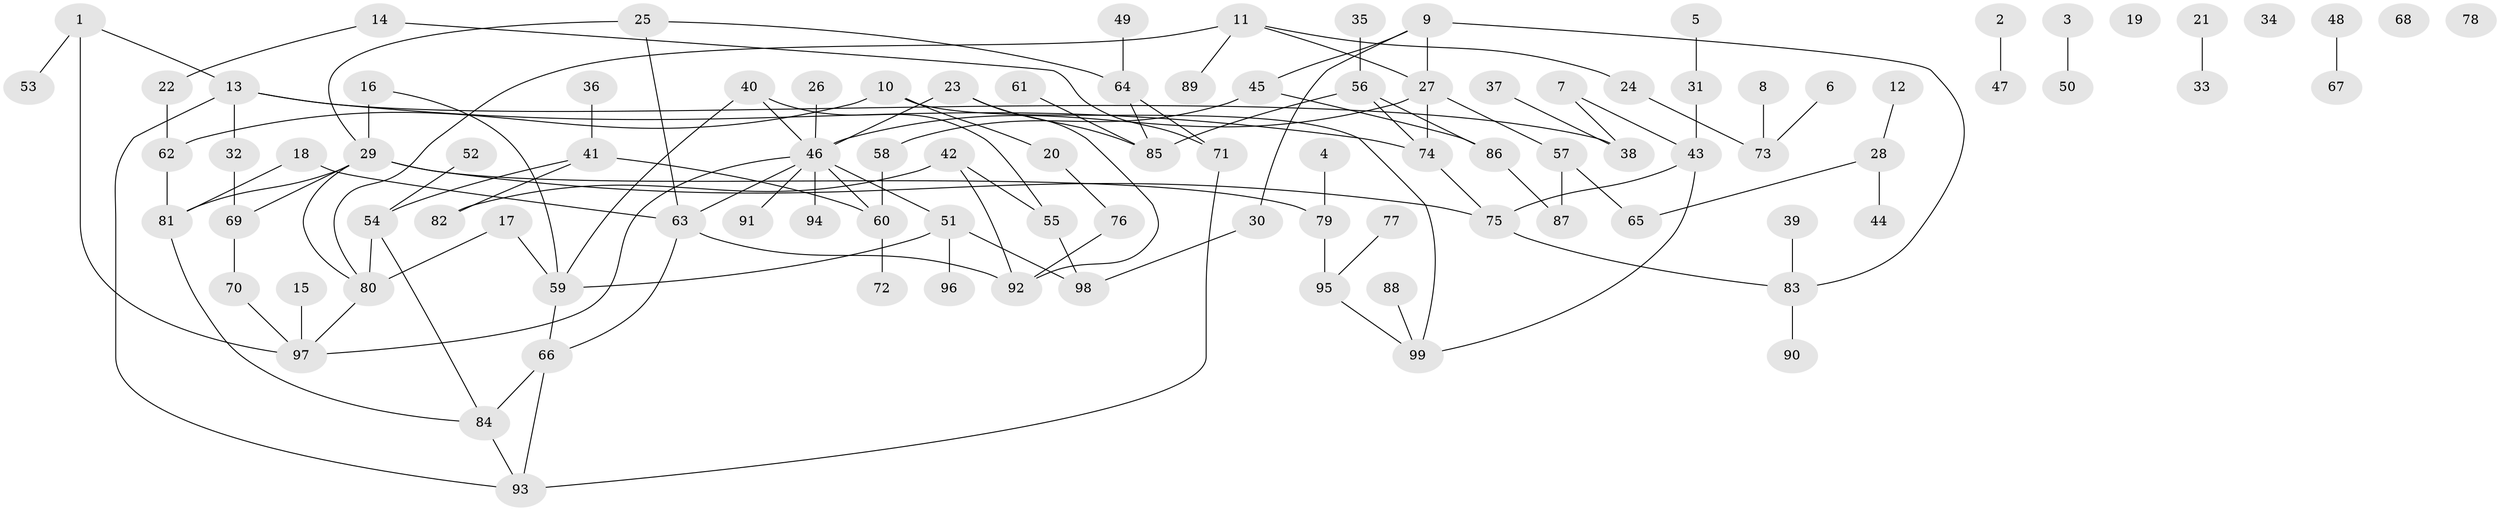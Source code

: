 // coarse degree distribution, {1: 0.15625, 4: 0.0625, 3: 0.34375, 5: 0.0625, 6: 0.21875, 9: 0.03125, 7: 0.03125, 2: 0.09375}
// Generated by graph-tools (version 1.1) at 2025/48/03/04/25 22:48:02]
// undirected, 99 vertices, 123 edges
graph export_dot {
  node [color=gray90,style=filled];
  1;
  2;
  3;
  4;
  5;
  6;
  7;
  8;
  9;
  10;
  11;
  12;
  13;
  14;
  15;
  16;
  17;
  18;
  19;
  20;
  21;
  22;
  23;
  24;
  25;
  26;
  27;
  28;
  29;
  30;
  31;
  32;
  33;
  34;
  35;
  36;
  37;
  38;
  39;
  40;
  41;
  42;
  43;
  44;
  45;
  46;
  47;
  48;
  49;
  50;
  51;
  52;
  53;
  54;
  55;
  56;
  57;
  58;
  59;
  60;
  61;
  62;
  63;
  64;
  65;
  66;
  67;
  68;
  69;
  70;
  71;
  72;
  73;
  74;
  75;
  76;
  77;
  78;
  79;
  80;
  81;
  82;
  83;
  84;
  85;
  86;
  87;
  88;
  89;
  90;
  91;
  92;
  93;
  94;
  95;
  96;
  97;
  98;
  99;
  1 -- 13;
  1 -- 53;
  1 -- 97;
  2 -- 47;
  3 -- 50;
  4 -- 79;
  5 -- 31;
  6 -- 73;
  7 -- 38;
  7 -- 43;
  8 -- 73;
  9 -- 27;
  9 -- 30;
  9 -- 45;
  9 -- 83;
  10 -- 20;
  10 -- 62;
  10 -- 99;
  11 -- 24;
  11 -- 27;
  11 -- 80;
  11 -- 89;
  12 -- 28;
  13 -- 32;
  13 -- 38;
  13 -- 74;
  13 -- 93;
  14 -- 22;
  14 -- 71;
  15 -- 97;
  16 -- 29;
  16 -- 59;
  17 -- 59;
  17 -- 80;
  18 -- 63;
  18 -- 81;
  20 -- 76;
  21 -- 33;
  22 -- 62;
  23 -- 46;
  23 -- 85;
  23 -- 92;
  24 -- 73;
  25 -- 29;
  25 -- 63;
  25 -- 64;
  26 -- 46;
  27 -- 46;
  27 -- 57;
  27 -- 74;
  28 -- 44;
  28 -- 65;
  29 -- 69;
  29 -- 75;
  29 -- 79;
  29 -- 80;
  29 -- 81;
  30 -- 98;
  31 -- 43;
  32 -- 69;
  35 -- 56;
  36 -- 41;
  37 -- 38;
  39 -- 83;
  40 -- 46;
  40 -- 55;
  40 -- 59;
  41 -- 54;
  41 -- 60;
  41 -- 82;
  42 -- 55;
  42 -- 82;
  42 -- 92;
  43 -- 75;
  43 -- 99;
  45 -- 58;
  45 -- 86;
  46 -- 51;
  46 -- 60;
  46 -- 63;
  46 -- 91;
  46 -- 94;
  46 -- 97;
  48 -- 67;
  49 -- 64;
  51 -- 59;
  51 -- 96;
  51 -- 98;
  52 -- 54;
  54 -- 80;
  54 -- 84;
  55 -- 98;
  56 -- 74;
  56 -- 85;
  56 -- 86;
  57 -- 65;
  57 -- 87;
  58 -- 60;
  59 -- 66;
  60 -- 72;
  61 -- 85;
  62 -- 81;
  63 -- 66;
  63 -- 92;
  64 -- 71;
  64 -- 85;
  66 -- 84;
  66 -- 93;
  69 -- 70;
  70 -- 97;
  71 -- 93;
  74 -- 75;
  75 -- 83;
  76 -- 92;
  77 -- 95;
  79 -- 95;
  80 -- 97;
  81 -- 84;
  83 -- 90;
  84 -- 93;
  86 -- 87;
  88 -- 99;
  95 -- 99;
}
